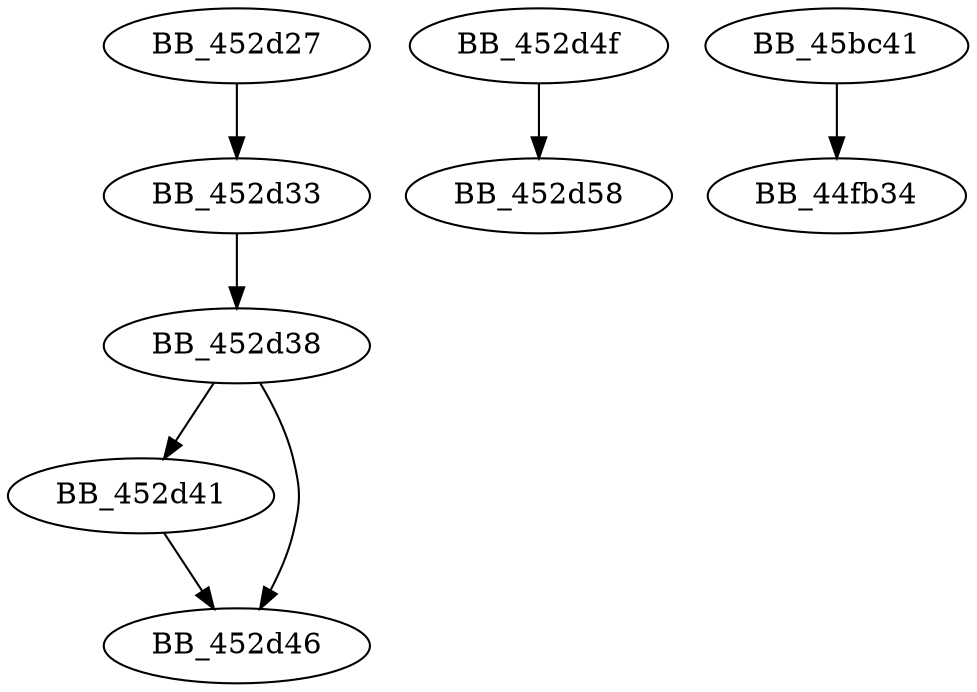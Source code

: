 DiGraph sub_452D27{
BB_452d27->BB_452d33
BB_452d33->BB_452d38
BB_452d38->BB_452d41
BB_452d38->BB_452d46
BB_452d41->BB_452d46
BB_452d4f->BB_452d58
BB_45bc41->BB_44fb34
}
